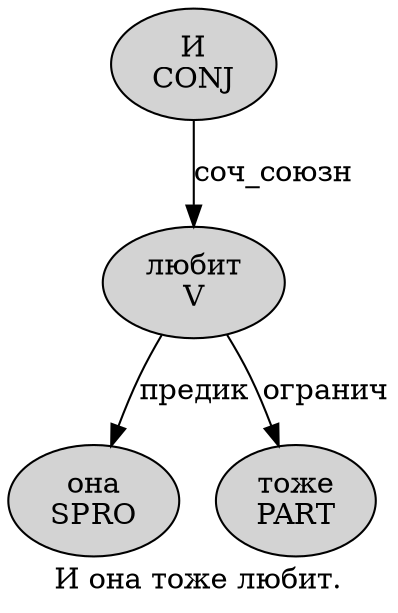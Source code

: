 digraph SENTENCE_78 {
	graph [label="И она тоже любит."]
	node [style=filled]
		0 [label="И
CONJ" color="" fillcolor=lightgray penwidth=1 shape=ellipse]
		1 [label="она
SPRO" color="" fillcolor=lightgray penwidth=1 shape=ellipse]
		2 [label="тоже
PART" color="" fillcolor=lightgray penwidth=1 shape=ellipse]
		3 [label="любит
V" color="" fillcolor=lightgray penwidth=1 shape=ellipse]
			0 -> 3 [label="соч_союзн"]
			3 -> 1 [label="предик"]
			3 -> 2 [label="огранич"]
}